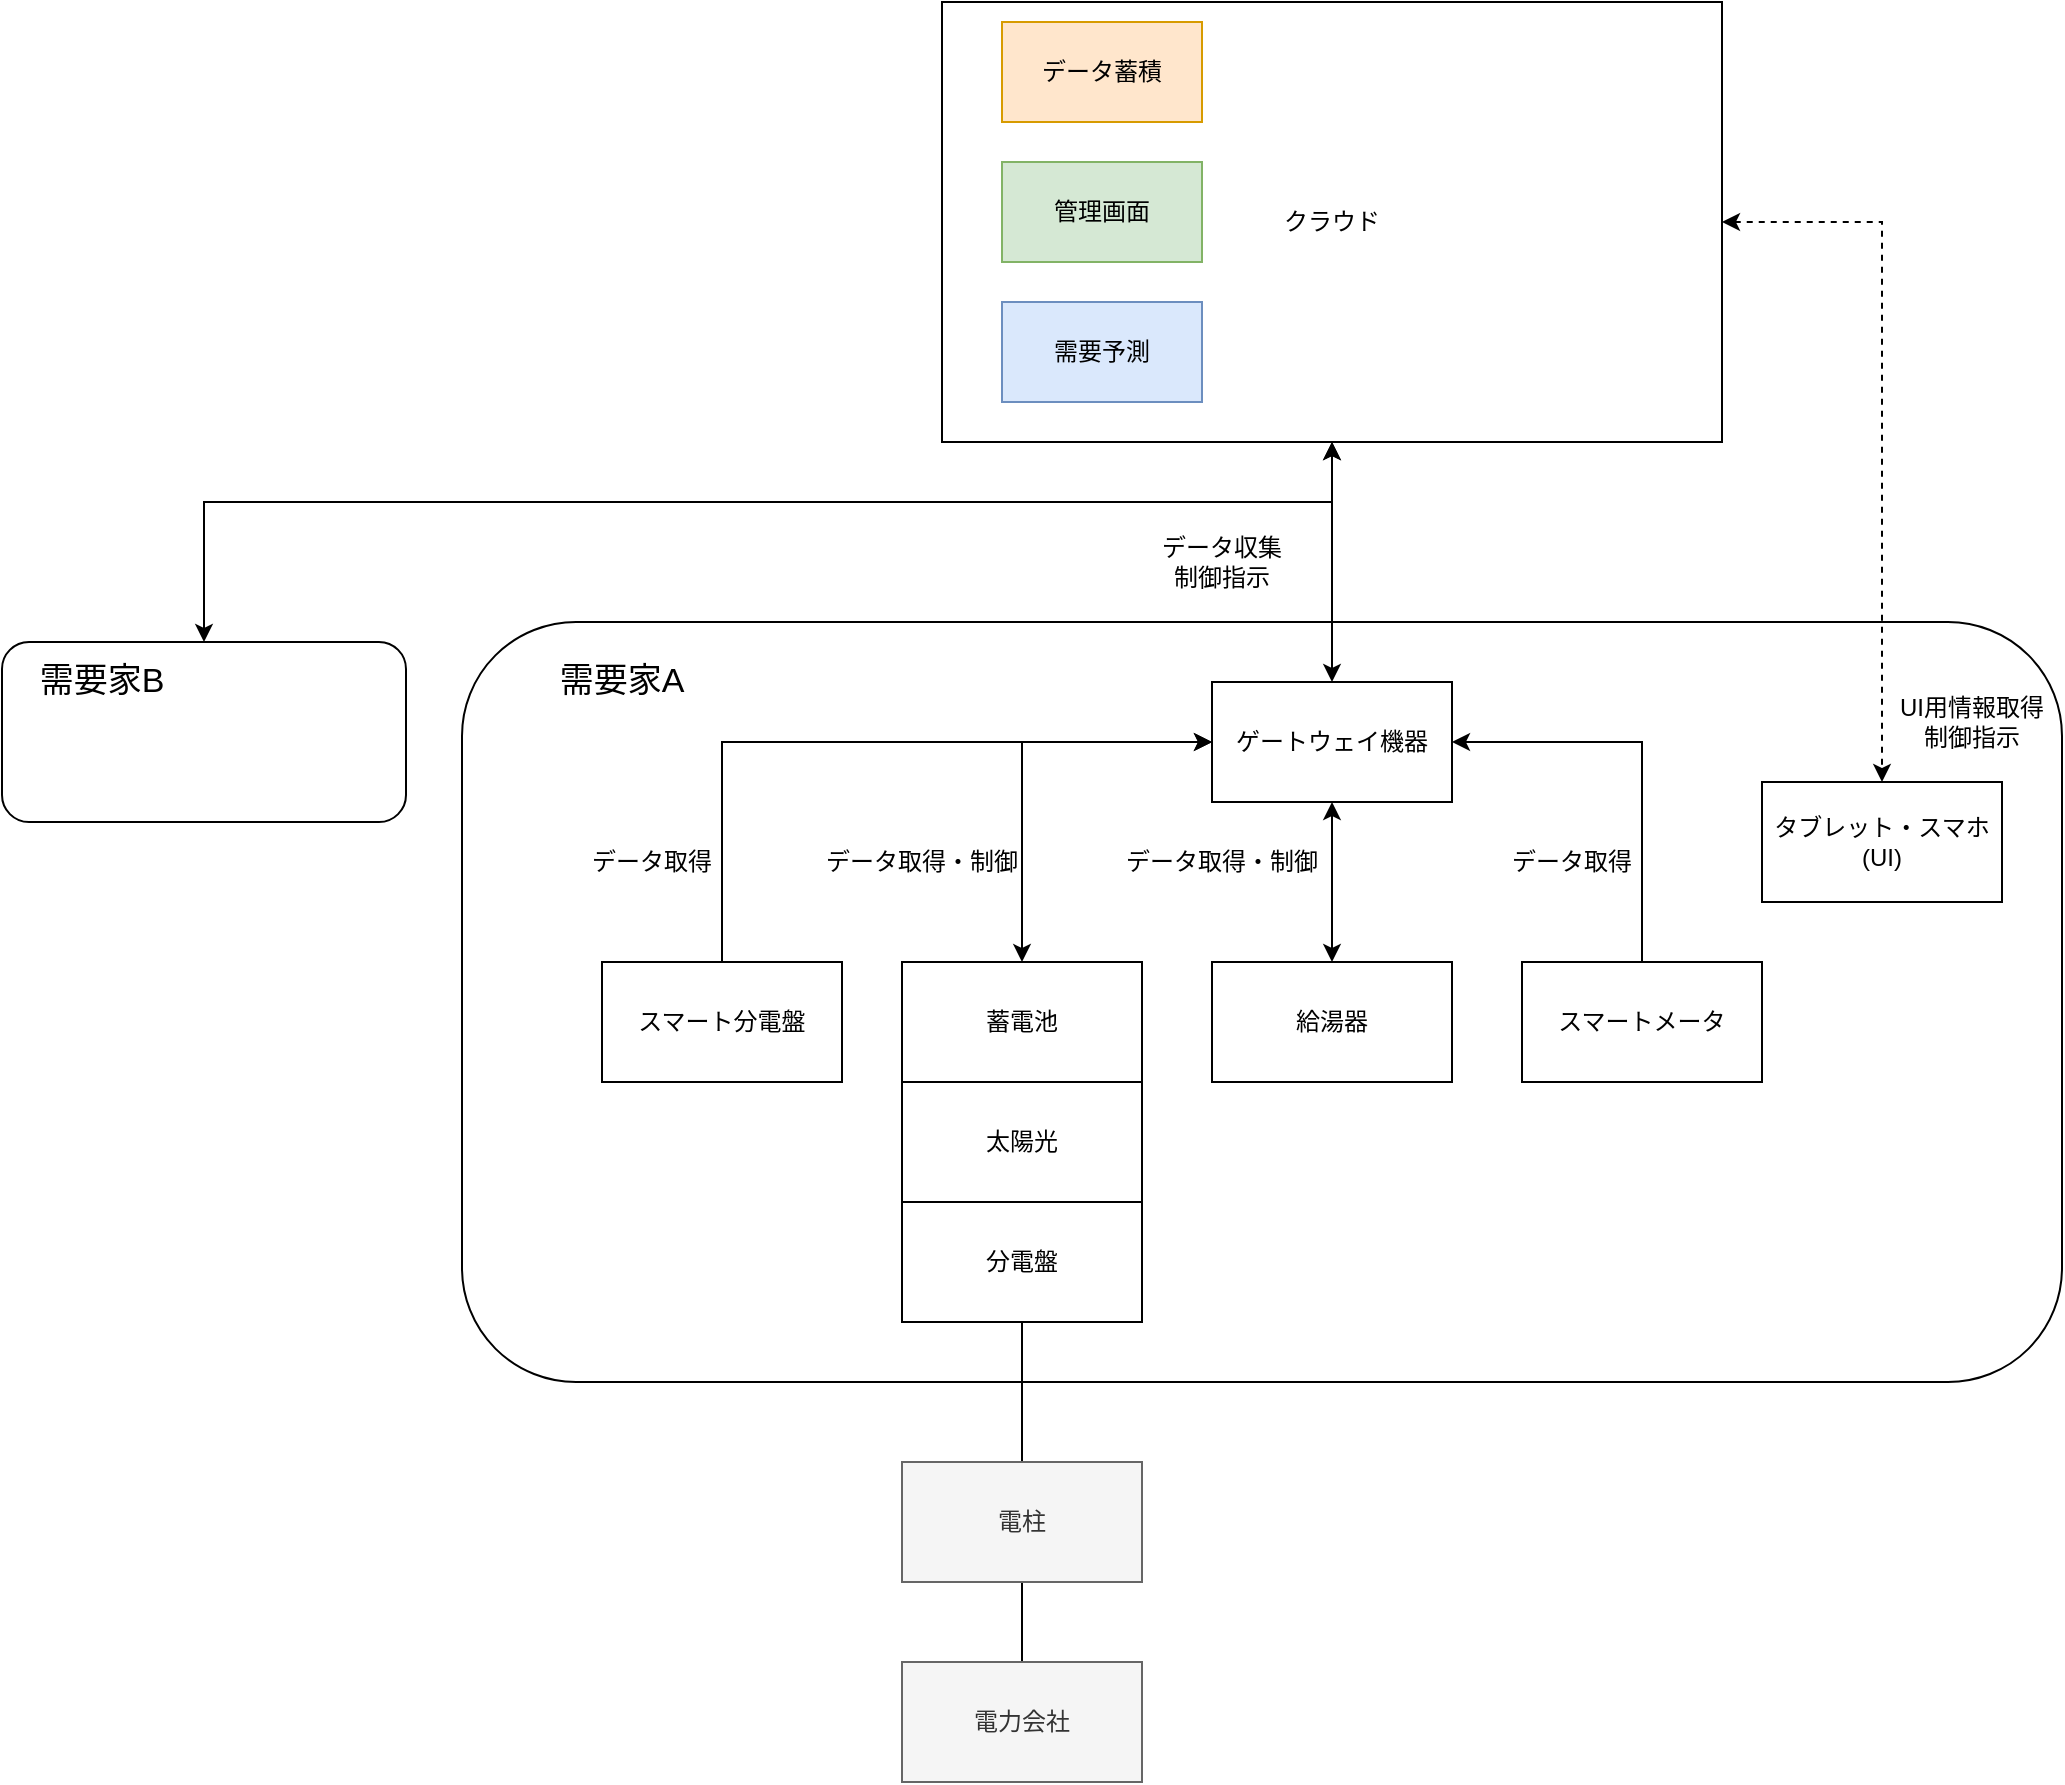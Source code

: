 <mxfile version="13.9.9" type="device"><diagram id="BnNXVQ5zYgfR3_Cn9jDn" name="ページ1"><mxGraphModel dx="2107" dy="1139" grid="1" gridSize="10" guides="1" tooltips="1" connect="1" arrows="1" fold="1" page="1" pageScale="1" pageWidth="827" pageHeight="1169" math="0" shadow="0"><root><mxCell id="0"/><mxCell id="1" parent="0"/><mxCell id="Ccn5m4RRMu_JyLBelgs--29" value="" style="rounded=1;whiteSpace=wrap;html=1;" vertex="1" parent="1"><mxGeometry x="-40" y="390" width="800" height="380" as="geometry"/></mxCell><mxCell id="Ccn5m4RRMu_JyLBelgs--3" style="edgeStyle=orthogonalEdgeStyle;rounded=0;orthogonalLoop=1;jettySize=auto;html=1;endArrow=classic;endFill=1;startArrow=classic;startFill=1;" edge="1" parent="1" source="Ccn5m4RRMu_JyLBelgs--1" target="Ccn5m4RRMu_JyLBelgs--2"><mxGeometry relative="1" as="geometry"><mxPoint x="400" y="320" as="targetPoint"/></mxGeometry></mxCell><mxCell id="Ccn5m4RRMu_JyLBelgs--9" style="edgeStyle=orthogonalEdgeStyle;rounded=0;orthogonalLoop=1;jettySize=auto;html=1;entryX=0.5;entryY=0;entryDx=0;entryDy=0;endArrow=classic;endFill=1;dashed=1;startArrow=classic;startFill=1;" edge="1" parent="1" source="Ccn5m4RRMu_JyLBelgs--1" target="Ccn5m4RRMu_JyLBelgs--8"><mxGeometry relative="1" as="geometry"/></mxCell><mxCell id="Ccn5m4RRMu_JyLBelgs--34" style="edgeStyle=orthogonalEdgeStyle;rounded=0;orthogonalLoop=1;jettySize=auto;html=1;startArrow=classic;startFill=1;endArrow=classic;endFill=1;fontSize=17;" edge="1" parent="1" source="Ccn5m4RRMu_JyLBelgs--1" target="Ccn5m4RRMu_JyLBelgs--32"><mxGeometry relative="1" as="geometry"><Array as="points"><mxPoint x="395" y="330"/><mxPoint x="-169" y="330"/></Array></mxGeometry></mxCell><mxCell id="Ccn5m4RRMu_JyLBelgs--1" value="クラウド" style="rounded=0;whiteSpace=wrap;html=1;" vertex="1" parent="1"><mxGeometry x="200" y="80" width="390" height="220" as="geometry"/></mxCell><mxCell id="Ccn5m4RRMu_JyLBelgs--6" style="edgeStyle=orthogonalEdgeStyle;rounded=0;orthogonalLoop=1;jettySize=auto;html=1;endArrow=classic;endFill=1;startArrow=classic;startFill=1;" edge="1" parent="1" source="Ccn5m4RRMu_JyLBelgs--2" target="Ccn5m4RRMu_JyLBelgs--4"><mxGeometry relative="1" as="geometry"/></mxCell><mxCell id="Ccn5m4RRMu_JyLBelgs--7" style="edgeStyle=orthogonalEdgeStyle;rounded=0;orthogonalLoop=1;jettySize=auto;html=1;endArrow=classic;endFill=1;startArrow=classic;startFill=1;" edge="1" parent="1" source="Ccn5m4RRMu_JyLBelgs--2" target="Ccn5m4RRMu_JyLBelgs--5"><mxGeometry relative="1" as="geometry"/></mxCell><mxCell id="Ccn5m4RRMu_JyLBelgs--11" style="edgeStyle=orthogonalEdgeStyle;rounded=0;orthogonalLoop=1;jettySize=auto;html=1;endArrow=none;endFill=0;startArrow=classic;startFill=1;" edge="1" parent="1" source="Ccn5m4RRMu_JyLBelgs--2" target="Ccn5m4RRMu_JyLBelgs--10"><mxGeometry relative="1" as="geometry"/></mxCell><mxCell id="Ccn5m4RRMu_JyLBelgs--15" style="edgeStyle=orthogonalEdgeStyle;rounded=0;orthogonalLoop=1;jettySize=auto;html=1;endArrow=none;endFill=0;startArrow=classic;startFill=1;" edge="1" parent="1" source="Ccn5m4RRMu_JyLBelgs--2" target="Ccn5m4RRMu_JyLBelgs--14"><mxGeometry relative="1" as="geometry"/></mxCell><mxCell id="Ccn5m4RRMu_JyLBelgs--2" value="ゲートウェイ機器" style="rounded=0;whiteSpace=wrap;html=1;" vertex="1" parent="1"><mxGeometry x="335" y="420" width="120" height="60" as="geometry"/></mxCell><mxCell id="Ccn5m4RRMu_JyLBelgs--4" value="蓄電池" style="rounded=0;whiteSpace=wrap;html=1;" vertex="1" parent="1"><mxGeometry x="180" y="560" width="120" height="60" as="geometry"/></mxCell><mxCell id="Ccn5m4RRMu_JyLBelgs--5" value="給湯器" style="rounded=0;whiteSpace=wrap;html=1;" vertex="1" parent="1"><mxGeometry x="335" y="560" width="120" height="60" as="geometry"/></mxCell><mxCell id="Ccn5m4RRMu_JyLBelgs--8" value="タブレット・スマホ&lt;br&gt;(UI)" style="rounded=0;whiteSpace=wrap;html=1;" vertex="1" parent="1"><mxGeometry x="610" y="470" width="120" height="60" as="geometry"/></mxCell><mxCell id="Ccn5m4RRMu_JyLBelgs--10" value="スマートメータ" style="rounded=0;whiteSpace=wrap;html=1;" vertex="1" parent="1"><mxGeometry x="490" y="560" width="120" height="60" as="geometry"/></mxCell><mxCell id="Ccn5m4RRMu_JyLBelgs--12" value="太陽光" style="rounded=0;whiteSpace=wrap;html=1;" vertex="1" parent="1"><mxGeometry x="180" y="620" width="120" height="60" as="geometry"/></mxCell><mxCell id="Ccn5m4RRMu_JyLBelgs--39" style="edgeStyle=orthogonalEdgeStyle;rounded=0;orthogonalLoop=1;jettySize=auto;html=1;startArrow=none;startFill=0;endArrow=none;endFill=0;fontSize=17;" edge="1" parent="1" source="Ccn5m4RRMu_JyLBelgs--13" target="Ccn5m4RRMu_JyLBelgs--38"><mxGeometry relative="1" as="geometry"/></mxCell><mxCell id="Ccn5m4RRMu_JyLBelgs--13" value="分電盤" style="rounded=0;whiteSpace=wrap;html=1;" vertex="1" parent="1"><mxGeometry x="180" y="680" width="120" height="60" as="geometry"/></mxCell><mxCell id="Ccn5m4RRMu_JyLBelgs--14" value="スマート分電盤" style="rounded=0;whiteSpace=wrap;html=1;" vertex="1" parent="1"><mxGeometry x="30" y="560" width="120" height="60" as="geometry"/></mxCell><mxCell id="Ccn5m4RRMu_JyLBelgs--16" value="データ取得" style="text;html=1;strokeColor=none;fillColor=none;align=center;verticalAlign=middle;whiteSpace=wrap;rounded=0;" vertex="1" parent="1"><mxGeometry x="20" y="500" width="70" height="20" as="geometry"/></mxCell><mxCell id="Ccn5m4RRMu_JyLBelgs--17" value="データ取得・制御" style="text;html=1;strokeColor=none;fillColor=none;align=center;verticalAlign=middle;whiteSpace=wrap;rounded=0;" vertex="1" parent="1"><mxGeometry x="140" y="500" width="100" height="20" as="geometry"/></mxCell><mxCell id="Ccn5m4RRMu_JyLBelgs--18" value="データ取得・制御" style="text;html=1;strokeColor=none;fillColor=none;align=center;verticalAlign=middle;whiteSpace=wrap;rounded=0;" vertex="1" parent="1"><mxGeometry x="290" y="500" width="100" height="20" as="geometry"/></mxCell><mxCell id="Ccn5m4RRMu_JyLBelgs--19" value="データ取得" style="text;html=1;strokeColor=none;fillColor=none;align=center;verticalAlign=middle;whiteSpace=wrap;rounded=0;" vertex="1" parent="1"><mxGeometry x="480" y="500" width="70" height="20" as="geometry"/></mxCell><mxCell id="Ccn5m4RRMu_JyLBelgs--20" value="UI用情報取得&lt;br&gt;制御指示" style="text;html=1;strokeColor=none;fillColor=none;align=center;verticalAlign=middle;whiteSpace=wrap;rounded=0;" vertex="1" parent="1"><mxGeometry x="670" y="430" width="90" height="20" as="geometry"/></mxCell><mxCell id="Ccn5m4RRMu_JyLBelgs--21" value="データ収集&lt;br&gt;制御指示" style="text;html=1;strokeColor=none;fillColor=none;align=center;verticalAlign=middle;whiteSpace=wrap;rounded=0;" vertex="1" parent="1"><mxGeometry x="295" y="350" width="90" height="20" as="geometry"/></mxCell><mxCell id="Ccn5m4RRMu_JyLBelgs--23" value="需要予測" style="text;html=1;strokeColor=#6c8ebf;fillColor=#dae8fc;align=center;verticalAlign=middle;whiteSpace=wrap;rounded=0;" vertex="1" parent="1"><mxGeometry x="230" y="230" width="100" height="50" as="geometry"/></mxCell><mxCell id="Ccn5m4RRMu_JyLBelgs--26" value="管理画面" style="text;html=1;strokeColor=#82b366;fillColor=#d5e8d4;align=center;verticalAlign=middle;whiteSpace=wrap;rounded=0;" vertex="1" parent="1"><mxGeometry x="230" y="160" width="100" height="50" as="geometry"/></mxCell><mxCell id="Ccn5m4RRMu_JyLBelgs--27" value="データ蓄積" style="text;html=1;strokeColor=#d79b00;fillColor=#ffe6cc;align=center;verticalAlign=middle;whiteSpace=wrap;rounded=0;" vertex="1" parent="1"><mxGeometry x="230" y="90" width="100" height="50" as="geometry"/></mxCell><mxCell id="Ccn5m4RRMu_JyLBelgs--30" value="需要家A" style="text;html=1;strokeColor=none;fillColor=none;align=center;verticalAlign=middle;whiteSpace=wrap;rounded=0;fontSize=17;" vertex="1" parent="1"><mxGeometry y="410" width="80" height="20" as="geometry"/></mxCell><mxCell id="Ccn5m4RRMu_JyLBelgs--32" value="" style="rounded=1;whiteSpace=wrap;html=1;" vertex="1" parent="1"><mxGeometry x="-270" y="400" width="202" height="90" as="geometry"/></mxCell><mxCell id="Ccn5m4RRMu_JyLBelgs--33" value="需要家B" style="text;html=1;strokeColor=none;fillColor=none;align=center;verticalAlign=middle;whiteSpace=wrap;rounded=0;fontSize=17;" vertex="1" parent="1"><mxGeometry x="-260" y="410" width="80" height="20" as="geometry"/></mxCell><mxCell id="Ccn5m4RRMu_JyLBelgs--41" style="edgeStyle=orthogonalEdgeStyle;rounded=0;orthogonalLoop=1;jettySize=auto;html=1;entryX=0.5;entryY=0;entryDx=0;entryDy=0;startArrow=none;startFill=0;endArrow=none;endFill=0;fontSize=17;" edge="1" parent="1" source="Ccn5m4RRMu_JyLBelgs--38" target="Ccn5m4RRMu_JyLBelgs--40"><mxGeometry relative="1" as="geometry"/></mxCell><mxCell id="Ccn5m4RRMu_JyLBelgs--38" value="電柱" style="whiteSpace=wrap;html=1;fontSize=12;fillColor=#f5f5f5;strokeColor=#666666;fontColor=#333333;" vertex="1" parent="1"><mxGeometry x="180" y="810" width="120" height="60" as="geometry"/></mxCell><mxCell id="Ccn5m4RRMu_JyLBelgs--40" value="電力会社" style="whiteSpace=wrap;html=1;fontSize=12;fillColor=#f5f5f5;strokeColor=#666666;fontColor=#333333;" vertex="1" parent="1"><mxGeometry x="180" y="910" width="120" height="60" as="geometry"/></mxCell></root></mxGraphModel></diagram></mxfile>